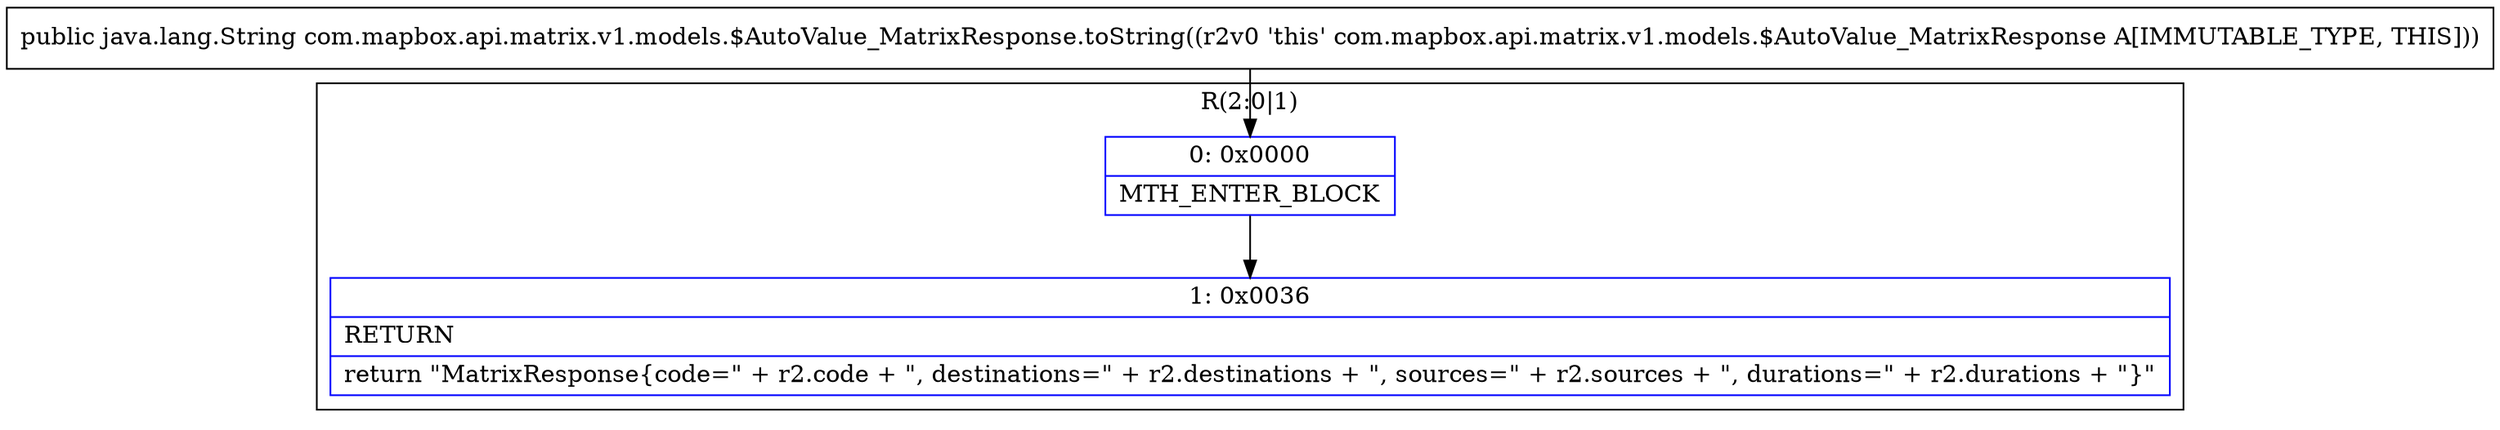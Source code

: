 digraph "CFG forcom.mapbox.api.matrix.v1.models.$AutoValue_MatrixResponse.toString()Ljava\/lang\/String;" {
subgraph cluster_Region_1611206996 {
label = "R(2:0|1)";
node [shape=record,color=blue];
Node_0 [shape=record,label="{0\:\ 0x0000|MTH_ENTER_BLOCK\l}"];
Node_1 [shape=record,label="{1\:\ 0x0036|RETURN\l|return \"MatrixResponse\{code=\" + r2.code + \", destinations=\" + r2.destinations + \", sources=\" + r2.sources + \", durations=\" + r2.durations + \"\}\"\l}"];
}
MethodNode[shape=record,label="{public java.lang.String com.mapbox.api.matrix.v1.models.$AutoValue_MatrixResponse.toString((r2v0 'this' com.mapbox.api.matrix.v1.models.$AutoValue_MatrixResponse A[IMMUTABLE_TYPE, THIS])) }"];
MethodNode -> Node_0;
Node_0 -> Node_1;
}

